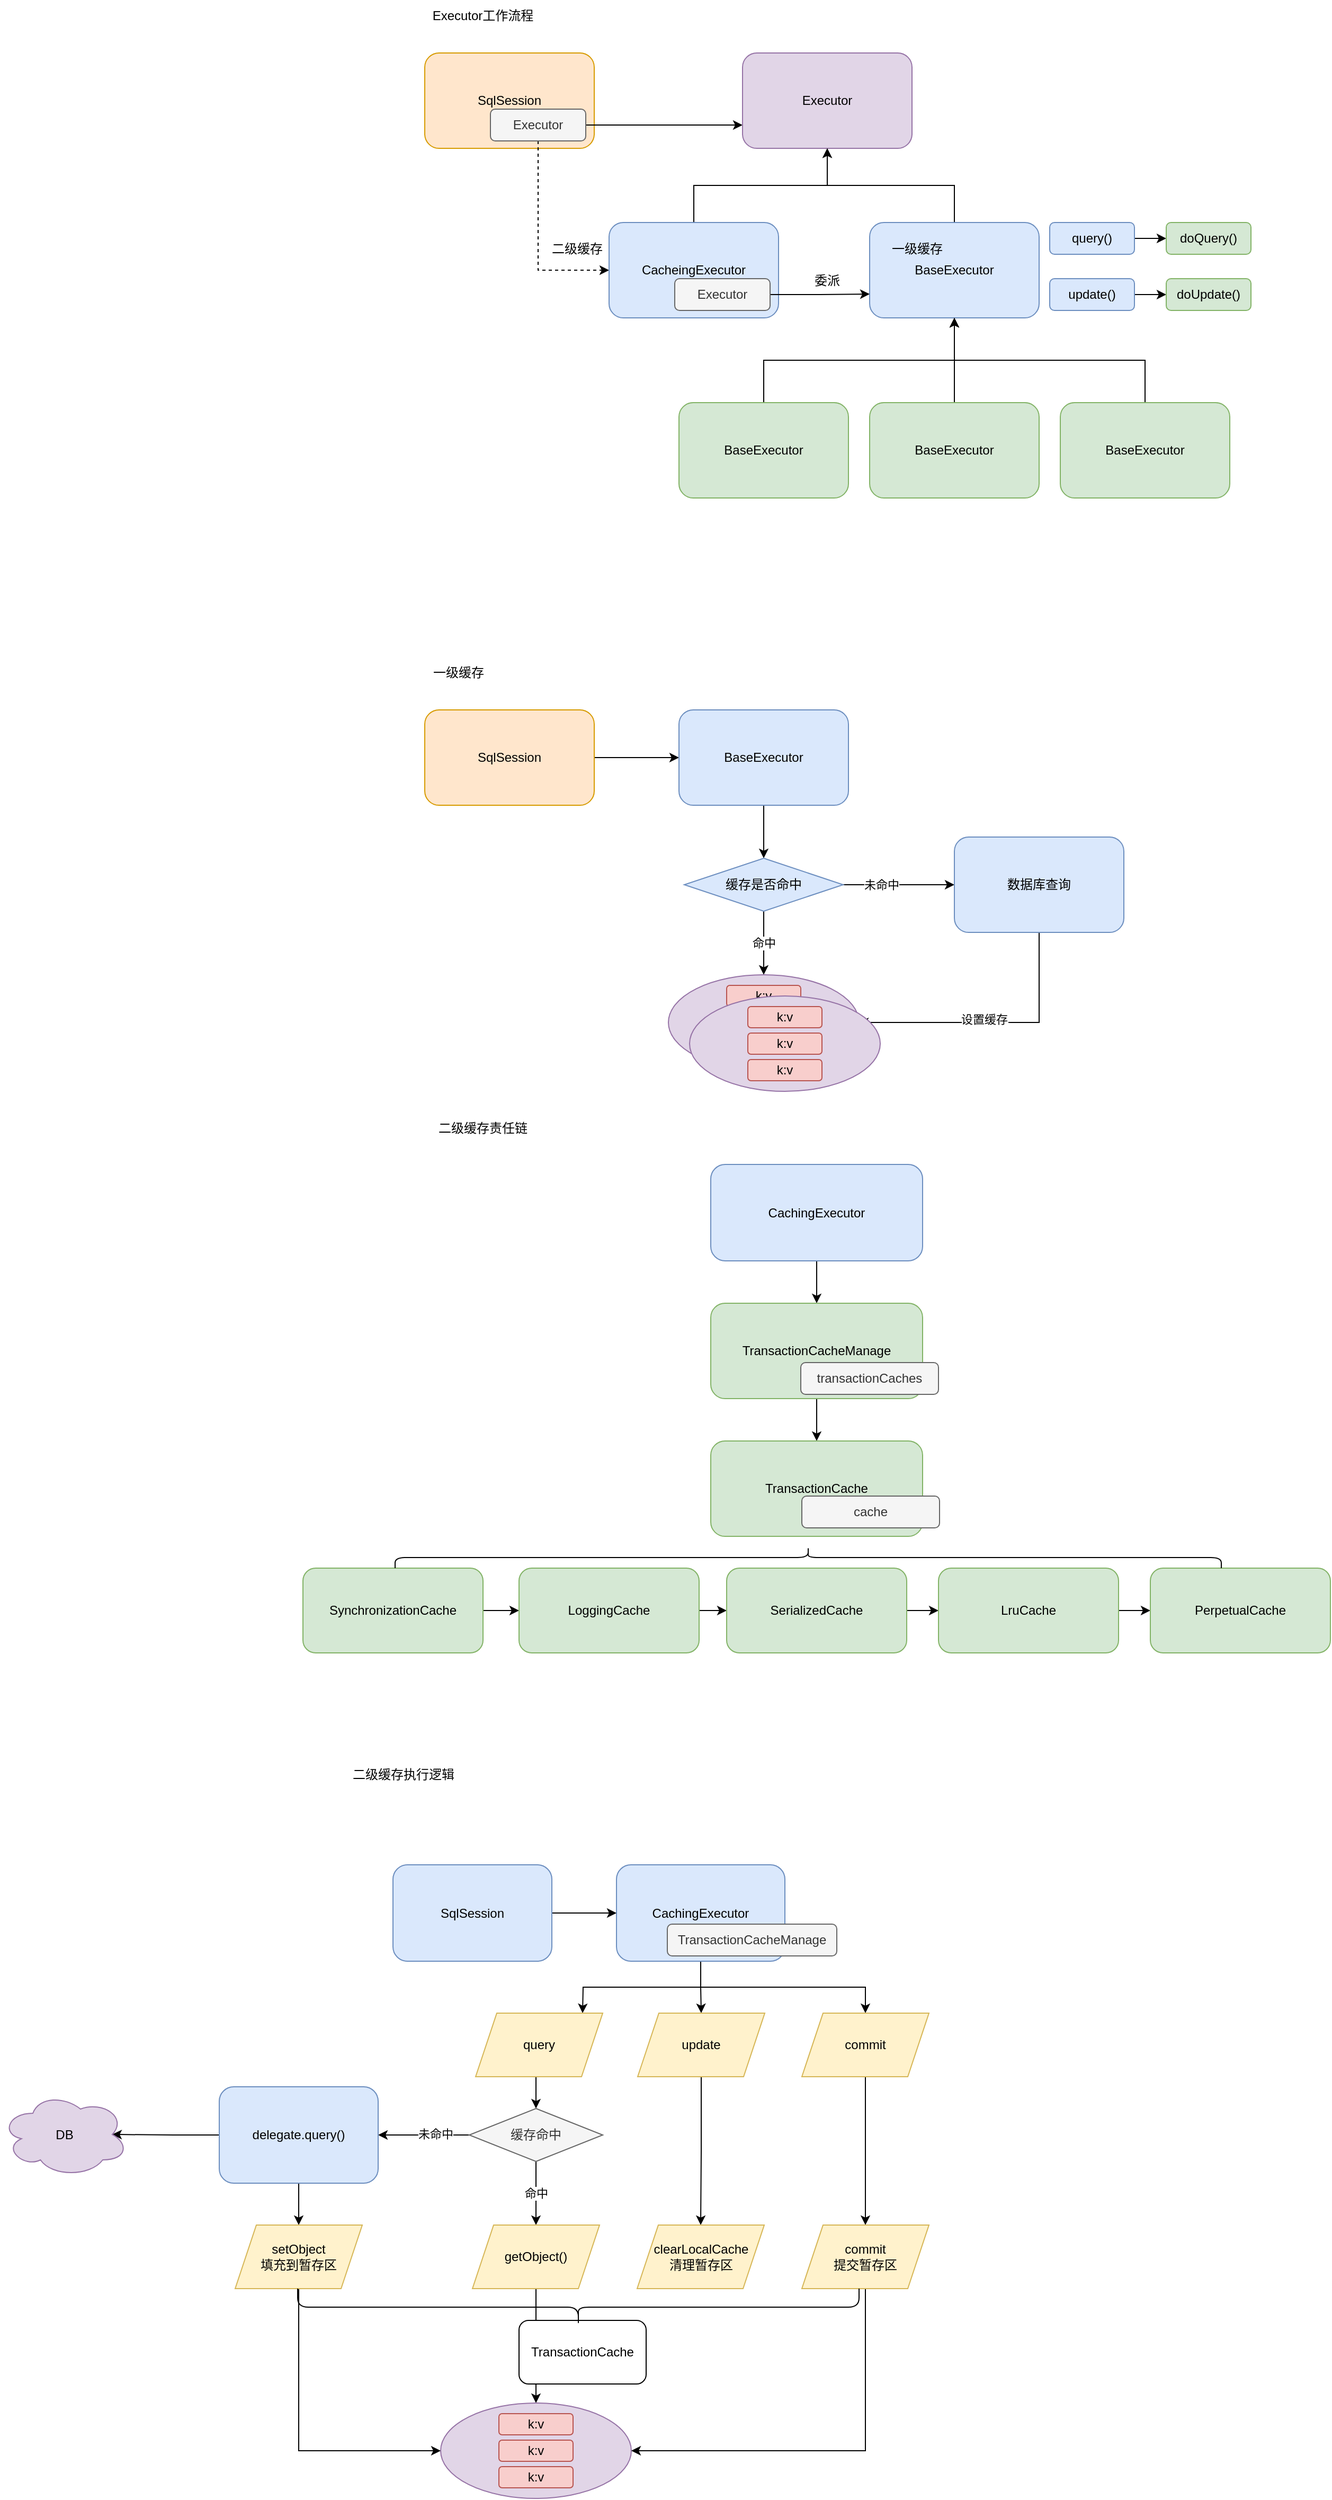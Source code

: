 <mxfile version="19.0.3" type="device"><diagram id="yn2aD1VzhjKvHNJ-hL4b" name="第 1 页"><mxGraphModel dx="2036" dy="892" grid="1" gridSize="10" guides="1" tooltips="1" connect="1" arrows="1" fold="1" page="1" pageScale="1" pageWidth="827" pageHeight="1169" math="0" shadow="0"><root><mxCell id="0"/><mxCell id="1" parent="0"/><mxCell id="I3Paq0wexaphFJKSGjat-1" value="SqlSession" style="rounded=1;whiteSpace=wrap;html=1;fillColor=#ffe6cc;strokeColor=#d79b00;" vertex="1" parent="1"><mxGeometry x="80" y="120" width="160" height="90" as="geometry"/></mxCell><mxCell id="I3Paq0wexaphFJKSGjat-3" style="edgeStyle=orthogonalEdgeStyle;rounded=0;orthogonalLoop=1;jettySize=auto;html=1;exitX=1;exitY=0.5;exitDx=0;exitDy=0;" edge="1" parent="1" source="I3Paq0wexaphFJKSGjat-2"><mxGeometry relative="1" as="geometry"><mxPoint x="380" y="188" as="targetPoint"/></mxGeometry></mxCell><mxCell id="I3Paq0wexaphFJKSGjat-28" style="edgeStyle=orthogonalEdgeStyle;rounded=0;orthogonalLoop=1;jettySize=auto;html=1;exitX=0.5;exitY=1;exitDx=0;exitDy=0;entryX=0;entryY=0.5;entryDx=0;entryDy=0;dashed=1;" edge="1" parent="1" source="I3Paq0wexaphFJKSGjat-2" target="I3Paq0wexaphFJKSGjat-7"><mxGeometry relative="1" as="geometry"/></mxCell><mxCell id="I3Paq0wexaphFJKSGjat-2" value="Executor" style="rounded=1;whiteSpace=wrap;html=1;fillColor=#f5f5f5;fontColor=#333333;strokeColor=#666666;" vertex="1" parent="1"><mxGeometry x="142" y="173" width="90" height="30" as="geometry"/></mxCell><mxCell id="I3Paq0wexaphFJKSGjat-5" value="Executor" style="rounded=1;whiteSpace=wrap;html=1;fillColor=#e1d5e7;strokeColor=#9673a6;" vertex="1" parent="1"><mxGeometry x="380" y="120" width="160" height="90" as="geometry"/></mxCell><mxCell id="I3Paq0wexaphFJKSGjat-10" style="edgeStyle=orthogonalEdgeStyle;rounded=0;orthogonalLoop=1;jettySize=auto;html=1;exitX=0.5;exitY=0;exitDx=0;exitDy=0;entryX=0.5;entryY=1;entryDx=0;entryDy=0;" edge="1" parent="1" source="I3Paq0wexaphFJKSGjat-7" target="I3Paq0wexaphFJKSGjat-5"><mxGeometry relative="1" as="geometry"/></mxCell><mxCell id="I3Paq0wexaphFJKSGjat-7" value="CacheingExecutor" style="rounded=1;whiteSpace=wrap;html=1;fillColor=#dae8fc;strokeColor=#6c8ebf;" vertex="1" parent="1"><mxGeometry x="254" y="280" width="160" height="90" as="geometry"/></mxCell><mxCell id="I3Paq0wexaphFJKSGjat-9" style="edgeStyle=orthogonalEdgeStyle;rounded=0;orthogonalLoop=1;jettySize=auto;html=1;exitX=0.5;exitY=0;exitDx=0;exitDy=0;entryX=0.5;entryY=1;entryDx=0;entryDy=0;" edge="1" parent="1" source="I3Paq0wexaphFJKSGjat-8" target="I3Paq0wexaphFJKSGjat-5"><mxGeometry relative="1" as="geometry"/></mxCell><mxCell id="I3Paq0wexaphFJKSGjat-8" value="BaseExecutor" style="rounded=1;whiteSpace=wrap;html=1;fillColor=#dae8fc;strokeColor=#6c8ebf;" vertex="1" parent="1"><mxGeometry x="500" y="280" width="160" height="90" as="geometry"/></mxCell><mxCell id="I3Paq0wexaphFJKSGjat-12" style="edgeStyle=orthogonalEdgeStyle;rounded=0;orthogonalLoop=1;jettySize=auto;html=1;exitX=1;exitY=0.5;exitDx=0;exitDy=0;entryX=0;entryY=0.75;entryDx=0;entryDy=0;" edge="1" parent="1" source="I3Paq0wexaphFJKSGjat-11" target="I3Paq0wexaphFJKSGjat-8"><mxGeometry relative="1" as="geometry"/></mxCell><mxCell id="I3Paq0wexaphFJKSGjat-11" value="Executor" style="rounded=1;whiteSpace=wrap;html=1;fillColor=#f5f5f5;fontColor=#333333;strokeColor=#666666;" vertex="1" parent="1"><mxGeometry x="316" y="333" width="90" height="30" as="geometry"/></mxCell><mxCell id="I3Paq0wexaphFJKSGjat-17" style="edgeStyle=orthogonalEdgeStyle;rounded=0;orthogonalLoop=1;jettySize=auto;html=1;exitX=0.5;exitY=0;exitDx=0;exitDy=0;entryX=0.5;entryY=1;entryDx=0;entryDy=0;" edge="1" parent="1" source="I3Paq0wexaphFJKSGjat-13" target="I3Paq0wexaphFJKSGjat-8"><mxGeometry relative="1" as="geometry"/></mxCell><mxCell id="I3Paq0wexaphFJKSGjat-13" value="BaseExecutor" style="rounded=1;whiteSpace=wrap;html=1;fillColor=#d5e8d4;strokeColor=#82b366;" vertex="1" parent="1"><mxGeometry x="680" y="450" width="160" height="90" as="geometry"/></mxCell><mxCell id="I3Paq0wexaphFJKSGjat-16" style="edgeStyle=orthogonalEdgeStyle;rounded=0;orthogonalLoop=1;jettySize=auto;html=1;exitX=0.5;exitY=0;exitDx=0;exitDy=0;entryX=0.5;entryY=1;entryDx=0;entryDy=0;" edge="1" parent="1" source="I3Paq0wexaphFJKSGjat-14" target="I3Paq0wexaphFJKSGjat-8"><mxGeometry relative="1" as="geometry"/></mxCell><mxCell id="I3Paq0wexaphFJKSGjat-14" value="BaseExecutor" style="rounded=1;whiteSpace=wrap;html=1;fillColor=#d5e8d4;strokeColor=#82b366;" vertex="1" parent="1"><mxGeometry x="500" y="450" width="160" height="90" as="geometry"/></mxCell><mxCell id="I3Paq0wexaphFJKSGjat-18" style="edgeStyle=orthogonalEdgeStyle;rounded=0;orthogonalLoop=1;jettySize=auto;html=1;exitX=0.5;exitY=0;exitDx=0;exitDy=0;entryX=0.5;entryY=1;entryDx=0;entryDy=0;" edge="1" parent="1" source="I3Paq0wexaphFJKSGjat-15" target="I3Paq0wexaphFJKSGjat-8"><mxGeometry relative="1" as="geometry"/></mxCell><mxCell id="I3Paq0wexaphFJKSGjat-15" value="BaseExecutor" style="rounded=1;whiteSpace=wrap;html=1;fillColor=#d5e8d4;strokeColor=#82b366;" vertex="1" parent="1"><mxGeometry x="320" y="450" width="160" height="90" as="geometry"/></mxCell><mxCell id="I3Paq0wexaphFJKSGjat-24" style="edgeStyle=orthogonalEdgeStyle;rounded=0;orthogonalLoop=1;jettySize=auto;html=1;exitX=1;exitY=0.5;exitDx=0;exitDy=0;entryX=0;entryY=0.5;entryDx=0;entryDy=0;" edge="1" parent="1" source="I3Paq0wexaphFJKSGjat-20" target="I3Paq0wexaphFJKSGjat-22"><mxGeometry relative="1" as="geometry"/></mxCell><mxCell id="I3Paq0wexaphFJKSGjat-20" value="query()" style="rounded=1;whiteSpace=wrap;html=1;fillColor=#dae8fc;strokeColor=#6c8ebf;" vertex="1" parent="1"><mxGeometry x="670" y="280" width="80" height="30" as="geometry"/></mxCell><mxCell id="I3Paq0wexaphFJKSGjat-25" style="edgeStyle=orthogonalEdgeStyle;rounded=0;orthogonalLoop=1;jettySize=auto;html=1;exitX=1;exitY=0.5;exitDx=0;exitDy=0;entryX=0;entryY=0.5;entryDx=0;entryDy=0;" edge="1" parent="1" source="I3Paq0wexaphFJKSGjat-21" target="I3Paq0wexaphFJKSGjat-23"><mxGeometry relative="1" as="geometry"/></mxCell><mxCell id="I3Paq0wexaphFJKSGjat-21" value="update()" style="rounded=1;whiteSpace=wrap;html=1;fillColor=#dae8fc;strokeColor=#6c8ebf;" vertex="1" parent="1"><mxGeometry x="670" y="333" width="80" height="30" as="geometry"/></mxCell><mxCell id="I3Paq0wexaphFJKSGjat-22" value="doQuery()" style="rounded=1;whiteSpace=wrap;html=1;fillColor=#d5e8d4;strokeColor=#82b366;" vertex="1" parent="1"><mxGeometry x="780" y="280" width="80" height="30" as="geometry"/></mxCell><mxCell id="I3Paq0wexaphFJKSGjat-23" value="doUpdate()" style="rounded=1;whiteSpace=wrap;html=1;fillColor=#d5e8d4;strokeColor=#82b366;" vertex="1" parent="1"><mxGeometry x="780" y="333" width="80" height="30" as="geometry"/></mxCell><mxCell id="I3Paq0wexaphFJKSGjat-26" value="委派" style="text;html=1;strokeColor=none;fillColor=none;align=center;verticalAlign=middle;whiteSpace=wrap;rounded=0;" vertex="1" parent="1"><mxGeometry x="430" y="320" width="60" height="30" as="geometry"/></mxCell><mxCell id="I3Paq0wexaphFJKSGjat-29" value="二级缓存" style="text;html=1;strokeColor=none;fillColor=none;align=center;verticalAlign=middle;whiteSpace=wrap;rounded=0;" vertex="1" parent="1"><mxGeometry x="194" y="290" width="60" height="30" as="geometry"/></mxCell><mxCell id="I3Paq0wexaphFJKSGjat-30" value="一级缓存" style="text;html=1;strokeColor=none;fillColor=none;align=center;verticalAlign=middle;whiteSpace=wrap;rounded=0;" vertex="1" parent="1"><mxGeometry x="500" y="290" width="90" height="30" as="geometry"/></mxCell><mxCell id="I3Paq0wexaphFJKSGjat-32" value="Executor工作流程" style="text;html=1;strokeColor=none;fillColor=none;align=center;verticalAlign=middle;whiteSpace=wrap;rounded=0;" vertex="1" parent="1"><mxGeometry x="80" y="70" width="110" height="30" as="geometry"/></mxCell><mxCell id="I3Paq0wexaphFJKSGjat-37" style="edgeStyle=orthogonalEdgeStyle;rounded=0;orthogonalLoop=1;jettySize=auto;html=1;exitX=1;exitY=0.5;exitDx=0;exitDy=0;" edge="1" parent="1" source="I3Paq0wexaphFJKSGjat-35"><mxGeometry relative="1" as="geometry"><mxPoint x="320" y="785" as="targetPoint"/></mxGeometry></mxCell><mxCell id="I3Paq0wexaphFJKSGjat-35" value="SqlSession" style="rounded=1;whiteSpace=wrap;html=1;fillColor=#ffe6cc;strokeColor=#d79b00;" vertex="1" parent="1"><mxGeometry x="80" y="740" width="160" height="90" as="geometry"/></mxCell><mxCell id="I3Paq0wexaphFJKSGjat-36" value="一级缓存" style="text;html=1;strokeColor=none;fillColor=none;align=center;verticalAlign=middle;whiteSpace=wrap;rounded=0;" vertex="1" parent="1"><mxGeometry x="82" y="690" width="60" height="30" as="geometry"/></mxCell><mxCell id="I3Paq0wexaphFJKSGjat-39" style="edgeStyle=orthogonalEdgeStyle;rounded=0;orthogonalLoop=1;jettySize=auto;html=1;exitX=0.5;exitY=1;exitDx=0;exitDy=0;" edge="1" parent="1" source="I3Paq0wexaphFJKSGjat-38"><mxGeometry relative="1" as="geometry"><mxPoint x="400" y="880" as="targetPoint"/></mxGeometry></mxCell><mxCell id="I3Paq0wexaphFJKSGjat-38" value="BaseExecutor" style="rounded=1;whiteSpace=wrap;html=1;fillColor=#dae8fc;strokeColor=#6c8ebf;" vertex="1" parent="1"><mxGeometry x="320" y="740" width="160" height="90" as="geometry"/></mxCell><mxCell id="I3Paq0wexaphFJKSGjat-42" value="命中" style="edgeStyle=orthogonalEdgeStyle;rounded=0;orthogonalLoop=1;jettySize=auto;html=1;exitX=0.5;exitY=1;exitDx=0;exitDy=0;" edge="1" parent="1" source="I3Paq0wexaphFJKSGjat-40" target="I3Paq0wexaphFJKSGjat-43"><mxGeometry relative="1" as="geometry"><mxPoint x="400" y="990" as="targetPoint"/></mxGeometry></mxCell><mxCell id="I3Paq0wexaphFJKSGjat-47" style="edgeStyle=orthogonalEdgeStyle;rounded=0;orthogonalLoop=1;jettySize=auto;html=1;exitX=1;exitY=0.5;exitDx=0;exitDy=0;" edge="1" parent="1" source="I3Paq0wexaphFJKSGjat-40"><mxGeometry relative="1" as="geometry"><mxPoint x="580" y="905" as="targetPoint"/></mxGeometry></mxCell><mxCell id="I3Paq0wexaphFJKSGjat-48" value="未命中" style="edgeLabel;html=1;align=center;verticalAlign=middle;resizable=0;points=[];" vertex="1" connectable="0" parent="I3Paq0wexaphFJKSGjat-47"><mxGeometry x="-0.321" relative="1" as="geometry"><mxPoint as="offset"/></mxGeometry></mxCell><mxCell id="I3Paq0wexaphFJKSGjat-40" value="缓存是否命中" style="rhombus;whiteSpace=wrap;html=1;fillColor=#dae8fc;strokeColor=#6c8ebf;" vertex="1" parent="1"><mxGeometry x="325" y="880" width="150" height="50" as="geometry"/></mxCell><mxCell id="I3Paq0wexaphFJKSGjat-43" value="" style="ellipse;whiteSpace=wrap;html=1;fillColor=#e1d5e7;strokeColor=#9673a6;" vertex="1" parent="1"><mxGeometry x="310" y="990" width="180" height="90" as="geometry"/></mxCell><mxCell id="I3Paq0wexaphFJKSGjat-44" value="k:v" style="rounded=1;whiteSpace=wrap;html=1;fillColor=#f8cecc;strokeColor=#b85450;" vertex="1" parent="1"><mxGeometry x="365" y="1000" width="70" height="20" as="geometry"/></mxCell><mxCell id="I3Paq0wexaphFJKSGjat-45" value="k:v" style="rounded=1;whiteSpace=wrap;html=1;fillColor=#f8cecc;strokeColor=#b85450;" vertex="1" parent="1"><mxGeometry x="365" y="1025" width="70" height="20" as="geometry"/></mxCell><mxCell id="I3Paq0wexaphFJKSGjat-46" value="k:v" style="rounded=1;whiteSpace=wrap;html=1;fillColor=#f8cecc;strokeColor=#b85450;" vertex="1" parent="1"><mxGeometry x="365" y="1050" width="70" height="20" as="geometry"/></mxCell><mxCell id="I3Paq0wexaphFJKSGjat-50" style="edgeStyle=orthogonalEdgeStyle;rounded=0;orthogonalLoop=1;jettySize=auto;html=1;exitX=0.5;exitY=1;exitDx=0;exitDy=0;entryX=1;entryY=0.5;entryDx=0;entryDy=0;" edge="1" parent="1" source="I3Paq0wexaphFJKSGjat-49" target="I3Paq0wexaphFJKSGjat-43"><mxGeometry relative="1" as="geometry"/></mxCell><mxCell id="I3Paq0wexaphFJKSGjat-51" value="设置缓存" style="edgeLabel;html=1;align=center;verticalAlign=middle;resizable=0;points=[];" vertex="1" connectable="0" parent="I3Paq0wexaphFJKSGjat-50"><mxGeometry x="0.077" y="-3" relative="1" as="geometry"><mxPoint as="offset"/></mxGeometry></mxCell><mxCell id="I3Paq0wexaphFJKSGjat-49" value="数据库查询" style="rounded=1;whiteSpace=wrap;html=1;fillColor=#dae8fc;strokeColor=#6c8ebf;" vertex="1" parent="1"><mxGeometry x="580" y="860" width="160" height="90" as="geometry"/></mxCell><mxCell id="I3Paq0wexaphFJKSGjat-52" value="二级缓存责任链" style="text;html=1;strokeColor=none;fillColor=none;align=center;verticalAlign=middle;whiteSpace=wrap;rounded=0;" vertex="1" parent="1"><mxGeometry x="90" y="1120" width="90" height="30" as="geometry"/></mxCell><mxCell id="I3Paq0wexaphFJKSGjat-55" style="edgeStyle=orthogonalEdgeStyle;rounded=0;orthogonalLoop=1;jettySize=auto;html=1;exitX=0.5;exitY=1;exitDx=0;exitDy=0;" edge="1" parent="1" source="I3Paq0wexaphFJKSGjat-53" target="I3Paq0wexaphFJKSGjat-54"><mxGeometry relative="1" as="geometry"/></mxCell><mxCell id="I3Paq0wexaphFJKSGjat-53" value="CachingExecutor" style="rounded=1;whiteSpace=wrap;html=1;fillColor=#dae8fc;strokeColor=#6c8ebf;" vertex="1" parent="1"><mxGeometry x="350" y="1169" width="200" height="91" as="geometry"/></mxCell><mxCell id="I3Paq0wexaphFJKSGjat-57" style="edgeStyle=orthogonalEdgeStyle;rounded=0;orthogonalLoop=1;jettySize=auto;html=1;exitX=0.5;exitY=1;exitDx=0;exitDy=0;" edge="1" parent="1" source="I3Paq0wexaphFJKSGjat-54"><mxGeometry relative="1" as="geometry"><mxPoint x="450" y="1430" as="targetPoint"/></mxGeometry></mxCell><mxCell id="I3Paq0wexaphFJKSGjat-54" value="TransactionCacheManage" style="rounded=1;whiteSpace=wrap;html=1;fillColor=#d5e8d4;strokeColor=#82b366;" vertex="1" parent="1"><mxGeometry x="350" y="1300" width="200" height="90" as="geometry"/></mxCell><mxCell id="I3Paq0wexaphFJKSGjat-56" value="transactionCaches" style="rounded=1;whiteSpace=wrap;html=1;fillColor=#f5f5f5;fontColor=#333333;strokeColor=#666666;" vertex="1" parent="1"><mxGeometry x="435" y="1356" width="130" height="30" as="geometry"/></mxCell><mxCell id="I3Paq0wexaphFJKSGjat-58" value="TransactionCache" style="rounded=1;whiteSpace=wrap;html=1;fillColor=#d5e8d4;strokeColor=#82b366;" vertex="1" parent="1"><mxGeometry x="350" y="1430" width="200" height="90" as="geometry"/></mxCell><mxCell id="I3Paq0wexaphFJKSGjat-64" style="edgeStyle=orthogonalEdgeStyle;rounded=0;orthogonalLoop=1;jettySize=auto;html=1;exitX=1;exitY=0.5;exitDx=0;exitDy=0;entryX=0;entryY=0.5;entryDx=0;entryDy=0;" edge="1" parent="1" source="I3Paq0wexaphFJKSGjat-59" target="I3Paq0wexaphFJKSGjat-60"><mxGeometry relative="1" as="geometry"/></mxCell><mxCell id="I3Paq0wexaphFJKSGjat-59" value="SynchronizationCache" style="rounded=1;whiteSpace=wrap;html=1;fillColor=#d5e8d4;strokeColor=#82b366;" vertex="1" parent="1"><mxGeometry x="-35" y="1550" width="170" height="80" as="geometry"/></mxCell><mxCell id="I3Paq0wexaphFJKSGjat-65" style="edgeStyle=orthogonalEdgeStyle;rounded=0;orthogonalLoop=1;jettySize=auto;html=1;exitX=1;exitY=0.5;exitDx=0;exitDy=0;entryX=0;entryY=0.5;entryDx=0;entryDy=0;" edge="1" parent="1" source="I3Paq0wexaphFJKSGjat-60" target="I3Paq0wexaphFJKSGjat-61"><mxGeometry relative="1" as="geometry"/></mxCell><mxCell id="I3Paq0wexaphFJKSGjat-60" value="LoggingCache" style="rounded=1;whiteSpace=wrap;html=1;fillColor=#d5e8d4;strokeColor=#82b366;" vertex="1" parent="1"><mxGeometry x="169" y="1550" width="170" height="80" as="geometry"/></mxCell><mxCell id="I3Paq0wexaphFJKSGjat-66" style="edgeStyle=orthogonalEdgeStyle;rounded=0;orthogonalLoop=1;jettySize=auto;html=1;exitX=1;exitY=0.5;exitDx=0;exitDy=0;entryX=0;entryY=0.5;entryDx=0;entryDy=0;" edge="1" parent="1" source="I3Paq0wexaphFJKSGjat-61" target="I3Paq0wexaphFJKSGjat-62"><mxGeometry relative="1" as="geometry"/></mxCell><mxCell id="I3Paq0wexaphFJKSGjat-61" value="SerializedCache" style="rounded=1;whiteSpace=wrap;html=1;fillColor=#d5e8d4;strokeColor=#82b366;" vertex="1" parent="1"><mxGeometry x="365" y="1550" width="170" height="80" as="geometry"/></mxCell><mxCell id="I3Paq0wexaphFJKSGjat-67" style="edgeStyle=orthogonalEdgeStyle;rounded=0;orthogonalLoop=1;jettySize=auto;html=1;exitX=1;exitY=0.5;exitDx=0;exitDy=0;" edge="1" parent="1" source="I3Paq0wexaphFJKSGjat-62" target="I3Paq0wexaphFJKSGjat-63"><mxGeometry relative="1" as="geometry"/></mxCell><mxCell id="I3Paq0wexaphFJKSGjat-62" value="LruCache" style="rounded=1;whiteSpace=wrap;html=1;fillColor=#d5e8d4;strokeColor=#82b366;" vertex="1" parent="1"><mxGeometry x="565" y="1550" width="170" height="80" as="geometry"/></mxCell><mxCell id="I3Paq0wexaphFJKSGjat-63" value="PerpetualCache" style="rounded=1;whiteSpace=wrap;html=1;fillColor=#d5e8d4;strokeColor=#82b366;" vertex="1" parent="1"><mxGeometry x="765" y="1550" width="170" height="80" as="geometry"/></mxCell><mxCell id="I3Paq0wexaphFJKSGjat-69" value="cache" style="rounded=1;whiteSpace=wrap;html=1;fillColor=#f5f5f5;fontColor=#333333;strokeColor=#666666;" vertex="1" parent="1"><mxGeometry x="436" y="1482" width="130" height="30" as="geometry"/></mxCell><mxCell id="I3Paq0wexaphFJKSGjat-70" value="" style="shape=curlyBracket;whiteSpace=wrap;html=1;rounded=1;flipH=1;rotation=-90;" vertex="1" parent="1"><mxGeometry x="432" y="1150" width="20" height="780" as="geometry"/></mxCell><mxCell id="I3Paq0wexaphFJKSGjat-71" value="二级缓存执行逻辑" style="text;html=1;strokeColor=none;fillColor=none;align=center;verticalAlign=middle;whiteSpace=wrap;rounded=0;" vertex="1" parent="1"><mxGeometry y="1730" width="120" height="30" as="geometry"/></mxCell><mxCell id="I3Paq0wexaphFJKSGjat-79" style="edgeStyle=orthogonalEdgeStyle;rounded=0;orthogonalLoop=1;jettySize=auto;html=1;exitX=0.5;exitY=1;exitDx=0;exitDy=0;entryX=0.5;entryY=0;entryDx=0;entryDy=0;" edge="1" parent="1" source="I3Paq0wexaphFJKSGjat-72"><mxGeometry relative="1" as="geometry"><mxPoint x="229" y="1970" as="targetPoint"/></mxGeometry></mxCell><mxCell id="I3Paq0wexaphFJKSGjat-107" style="edgeStyle=orthogonalEdgeStyle;rounded=0;orthogonalLoop=1;jettySize=auto;html=1;exitX=0.5;exitY=1;exitDx=0;exitDy=0;" edge="1" parent="1" source="I3Paq0wexaphFJKSGjat-72" target="I3Paq0wexaphFJKSGjat-104"><mxGeometry relative="1" as="geometry"/></mxCell><mxCell id="I3Paq0wexaphFJKSGjat-108" style="edgeStyle=orthogonalEdgeStyle;rounded=0;orthogonalLoop=1;jettySize=auto;html=1;exitX=0.5;exitY=1;exitDx=0;exitDy=0;" edge="1" parent="1" source="I3Paq0wexaphFJKSGjat-72" target="I3Paq0wexaphFJKSGjat-105"><mxGeometry relative="1" as="geometry"/></mxCell><mxCell id="I3Paq0wexaphFJKSGjat-72" value="CachingExecutor" style="rounded=1;whiteSpace=wrap;html=1;fillColor=#dae8fc;strokeColor=#6c8ebf;" vertex="1" parent="1"><mxGeometry x="261" y="1830" width="159" height="91" as="geometry"/></mxCell><mxCell id="I3Paq0wexaphFJKSGjat-75" style="edgeStyle=orthogonalEdgeStyle;rounded=0;orthogonalLoop=1;jettySize=auto;html=1;exitX=1;exitY=0.5;exitDx=0;exitDy=0;entryX=0;entryY=0.5;entryDx=0;entryDy=0;" edge="1" parent="1" source="I3Paq0wexaphFJKSGjat-73" target="I3Paq0wexaphFJKSGjat-72"><mxGeometry relative="1" as="geometry"/></mxCell><mxCell id="I3Paq0wexaphFJKSGjat-73" value="SqlSession" style="rounded=1;whiteSpace=wrap;html=1;fillColor=#dae8fc;strokeColor=#6c8ebf;" vertex="1" parent="1"><mxGeometry x="50" y="1830" width="150" height="91" as="geometry"/></mxCell><mxCell id="I3Paq0wexaphFJKSGjat-76" value="TransactionCacheManage" style="rounded=1;whiteSpace=wrap;html=1;fillColor=#f5f5f5;strokeColor=#666666;fontColor=#333333;" vertex="1" parent="1"><mxGeometry x="309" y="1886" width="160" height="30" as="geometry"/></mxCell><mxCell id="I3Paq0wexaphFJKSGjat-82" style="edgeStyle=orthogonalEdgeStyle;rounded=0;orthogonalLoop=1;jettySize=auto;html=1;exitX=0.5;exitY=1;exitDx=0;exitDy=0;entryX=0.5;entryY=0;entryDx=0;entryDy=0;" edge="1" parent="1" target="I3Paq0wexaphFJKSGjat-80"><mxGeometry relative="1" as="geometry"><mxPoint x="185" y="2030" as="sourcePoint"/></mxGeometry></mxCell><mxCell id="I3Paq0wexaphFJKSGjat-90" value="命中" style="edgeStyle=orthogonalEdgeStyle;rounded=0;orthogonalLoop=1;jettySize=auto;html=1;exitX=0.5;exitY=1;exitDx=0;exitDy=0;entryX=0.5;entryY=0;entryDx=0;entryDy=0;" edge="1" parent="1" source="I3Paq0wexaphFJKSGjat-80" target="I3Paq0wexaphFJKSGjat-109"><mxGeometry relative="1" as="geometry"><mxPoint x="185" y="2155" as="targetPoint"/></mxGeometry></mxCell><mxCell id="I3Paq0wexaphFJKSGjat-91" style="edgeStyle=orthogonalEdgeStyle;rounded=0;orthogonalLoop=1;jettySize=auto;html=1;exitX=0;exitY=0.5;exitDx=0;exitDy=0;" edge="1" parent="1" source="I3Paq0wexaphFJKSGjat-80"><mxGeometry relative="1" as="geometry"><mxPoint x="36" y="2085" as="targetPoint"/></mxGeometry></mxCell><mxCell id="I3Paq0wexaphFJKSGjat-92" value="未命中" style="edgeLabel;html=1;align=center;verticalAlign=middle;resizable=0;points=[];" vertex="1" connectable="0" parent="I3Paq0wexaphFJKSGjat-91"><mxGeometry x="-0.248" y="-1" relative="1" as="geometry"><mxPoint as="offset"/></mxGeometry></mxCell><mxCell id="I3Paq0wexaphFJKSGjat-80" value="缓存命中" style="rhombus;whiteSpace=wrap;html=1;fillColor=#f5f5f5;fontColor=#333333;strokeColor=#666666;" vertex="1" parent="1"><mxGeometry x="122" y="2060" width="126" height="50" as="geometry"/></mxCell><mxCell id="I3Paq0wexaphFJKSGjat-93" value="" style="ellipse;whiteSpace=wrap;html=1;fillColor=#e1d5e7;strokeColor=#9673a6;" vertex="1" parent="1"><mxGeometry x="330" y="1010" width="180" height="90" as="geometry"/></mxCell><mxCell id="I3Paq0wexaphFJKSGjat-94" value="k:v" style="rounded=1;whiteSpace=wrap;html=1;fillColor=#f8cecc;strokeColor=#b85450;" vertex="1" parent="1"><mxGeometry x="385" y="1020" width="70" height="20" as="geometry"/></mxCell><mxCell id="I3Paq0wexaphFJKSGjat-95" value="k:v" style="rounded=1;whiteSpace=wrap;html=1;fillColor=#f8cecc;strokeColor=#b85450;" vertex="1" parent="1"><mxGeometry x="385" y="1045" width="70" height="20" as="geometry"/></mxCell><mxCell id="I3Paq0wexaphFJKSGjat-96" value="k:v" style="rounded=1;whiteSpace=wrap;html=1;fillColor=#f8cecc;strokeColor=#b85450;" vertex="1" parent="1"><mxGeometry x="385" y="1070" width="70" height="20" as="geometry"/></mxCell><mxCell id="I3Paq0wexaphFJKSGjat-113" style="edgeStyle=orthogonalEdgeStyle;rounded=0;orthogonalLoop=1;jettySize=auto;html=1;exitX=0;exitY=0.5;exitDx=0;exitDy=0;entryX=0.875;entryY=0.5;entryDx=0;entryDy=0;entryPerimeter=0;" edge="1" parent="1" source="I3Paq0wexaphFJKSGjat-97" target="I3Paq0wexaphFJKSGjat-99"><mxGeometry relative="1" as="geometry"/></mxCell><mxCell id="I3Paq0wexaphFJKSGjat-114" style="edgeStyle=orthogonalEdgeStyle;rounded=0;orthogonalLoop=1;jettySize=auto;html=1;exitX=0.5;exitY=1;exitDx=0;exitDy=0;entryX=0.5;entryY=0;entryDx=0;entryDy=0;" edge="1" parent="1" source="I3Paq0wexaphFJKSGjat-97" target="I3Paq0wexaphFJKSGjat-115"><mxGeometry relative="1" as="geometry"><mxPoint x="-39" y="2160" as="targetPoint"/></mxGeometry></mxCell><mxCell id="I3Paq0wexaphFJKSGjat-97" value="delegate.query()" style="rounded=1;whiteSpace=wrap;html=1;fillColor=#dae8fc;strokeColor=#6c8ebf;" vertex="1" parent="1"><mxGeometry x="-114" y="2039.5" width="150" height="91" as="geometry"/></mxCell><mxCell id="I3Paq0wexaphFJKSGjat-99" value="DB" style="ellipse;shape=cloud;whiteSpace=wrap;html=1;fillColor=#e1d5e7;strokeColor=#9673a6;" vertex="1" parent="1"><mxGeometry x="-320" y="2044.5" width="120" height="80" as="geometry"/></mxCell><mxCell id="I3Paq0wexaphFJKSGjat-101" value="query" style="shape=parallelogram;perimeter=parallelogramPerimeter;whiteSpace=wrap;html=1;fixedSize=1;fillColor=#fff2cc;strokeColor=#d6b656;" vertex="1" parent="1"><mxGeometry x="128" y="1970" width="120" height="60" as="geometry"/></mxCell><mxCell id="I3Paq0wexaphFJKSGjat-117" style="edgeStyle=orthogonalEdgeStyle;rounded=0;orthogonalLoop=1;jettySize=auto;html=1;exitX=0.5;exitY=1;exitDx=0;exitDy=0;entryX=0.5;entryY=0;entryDx=0;entryDy=0;" edge="1" parent="1" source="I3Paq0wexaphFJKSGjat-104" target="I3Paq0wexaphFJKSGjat-119"><mxGeometry relative="1" as="geometry"><mxPoint x="341" y="2140" as="targetPoint"/></mxGeometry></mxCell><mxCell id="I3Paq0wexaphFJKSGjat-104" value="update" style="shape=parallelogram;perimeter=parallelogramPerimeter;whiteSpace=wrap;html=1;fixedSize=1;fillColor=#fff2cc;strokeColor=#d6b656;" vertex="1" parent="1"><mxGeometry x="281" y="1970" width="120" height="60" as="geometry"/></mxCell><mxCell id="I3Paq0wexaphFJKSGjat-121" style="edgeStyle=orthogonalEdgeStyle;rounded=0;orthogonalLoop=1;jettySize=auto;html=1;exitX=0.5;exitY=1;exitDx=0;exitDy=0;entryX=0.5;entryY=0;entryDx=0;entryDy=0;" edge="1" parent="1" source="I3Paq0wexaphFJKSGjat-105" target="I3Paq0wexaphFJKSGjat-120"><mxGeometry relative="1" as="geometry"/></mxCell><mxCell id="I3Paq0wexaphFJKSGjat-105" value="commit" style="shape=parallelogram;perimeter=parallelogramPerimeter;whiteSpace=wrap;html=1;fixedSize=1;fillColor=#fff2cc;strokeColor=#d6b656;" vertex="1" parent="1"><mxGeometry x="436" y="1970" width="120" height="60" as="geometry"/></mxCell><mxCell id="I3Paq0wexaphFJKSGjat-112" style="edgeStyle=orthogonalEdgeStyle;rounded=0;orthogonalLoop=1;jettySize=auto;html=1;exitX=0.5;exitY=1;exitDx=0;exitDy=0;entryX=0.5;entryY=0;entryDx=0;entryDy=0;" edge="1" parent="1" source="I3Paq0wexaphFJKSGjat-109" target="I3Paq0wexaphFJKSGjat-86"><mxGeometry relative="1" as="geometry"/></mxCell><mxCell id="I3Paq0wexaphFJKSGjat-109" value="getObject()" style="shape=parallelogram;perimeter=parallelogramPerimeter;whiteSpace=wrap;html=1;fixedSize=1;fillColor=#fff2cc;strokeColor=#d6b656;" vertex="1" parent="1"><mxGeometry x="125" y="2170" width="120" height="60" as="geometry"/></mxCell><mxCell id="I3Paq0wexaphFJKSGjat-110" value="" style="group" vertex="1" connectable="0" parent="1"><mxGeometry x="95" y="2338" width="180" height="90" as="geometry"/></mxCell><mxCell id="I3Paq0wexaphFJKSGjat-86" value="" style="ellipse;whiteSpace=wrap;html=1;fillColor=#e1d5e7;strokeColor=#9673a6;" vertex="1" parent="I3Paq0wexaphFJKSGjat-110"><mxGeometry width="180" height="90" as="geometry"/></mxCell><mxCell id="I3Paq0wexaphFJKSGjat-87" value="k:v" style="rounded=1;whiteSpace=wrap;html=1;fillColor=#f8cecc;strokeColor=#b85450;" vertex="1" parent="I3Paq0wexaphFJKSGjat-110"><mxGeometry x="55" y="10" width="70" height="20" as="geometry"/></mxCell><mxCell id="I3Paq0wexaphFJKSGjat-88" value="k:v" style="rounded=1;whiteSpace=wrap;html=1;fillColor=#f8cecc;strokeColor=#b85450;" vertex="1" parent="I3Paq0wexaphFJKSGjat-110"><mxGeometry x="55" y="35" width="70" height="20" as="geometry"/></mxCell><mxCell id="I3Paq0wexaphFJKSGjat-89" value="k:v" style="rounded=1;whiteSpace=wrap;html=1;fillColor=#f8cecc;strokeColor=#b85450;" vertex="1" parent="I3Paq0wexaphFJKSGjat-110"><mxGeometry x="55" y="60" width="70" height="20" as="geometry"/></mxCell><mxCell id="I3Paq0wexaphFJKSGjat-116" style="edgeStyle=orthogonalEdgeStyle;rounded=0;orthogonalLoop=1;jettySize=auto;html=1;exitX=0.5;exitY=1;exitDx=0;exitDy=0;entryX=0;entryY=0.5;entryDx=0;entryDy=0;" edge="1" parent="1" source="I3Paq0wexaphFJKSGjat-115" target="I3Paq0wexaphFJKSGjat-86"><mxGeometry relative="1" as="geometry"/></mxCell><mxCell id="I3Paq0wexaphFJKSGjat-115" value="setObject&lt;br&gt;填充到暂存区" style="shape=parallelogram;perimeter=parallelogramPerimeter;whiteSpace=wrap;html=1;fixedSize=1;fillColor=#fff2cc;strokeColor=#d6b656;" vertex="1" parent="1"><mxGeometry x="-99" y="2170" width="120" height="60" as="geometry"/></mxCell><mxCell id="I3Paq0wexaphFJKSGjat-119" value="clearLocalCache&lt;br&gt;清理暂存区" style="shape=parallelogram;perimeter=parallelogramPerimeter;whiteSpace=wrap;html=1;fixedSize=1;fillColor=#fff2cc;strokeColor=#d6b656;" vertex="1" parent="1"><mxGeometry x="280.5" y="2170" width="120" height="60" as="geometry"/></mxCell><mxCell id="I3Paq0wexaphFJKSGjat-122" style="edgeStyle=orthogonalEdgeStyle;rounded=0;orthogonalLoop=1;jettySize=auto;html=1;exitX=0.5;exitY=1;exitDx=0;exitDy=0;entryX=1;entryY=0.5;entryDx=0;entryDy=0;" edge="1" parent="1" source="I3Paq0wexaphFJKSGjat-120" target="I3Paq0wexaphFJKSGjat-86"><mxGeometry relative="1" as="geometry"/></mxCell><mxCell id="I3Paq0wexaphFJKSGjat-120" value="commit&lt;br&gt;提交暂存区" style="shape=parallelogram;perimeter=parallelogramPerimeter;whiteSpace=wrap;html=1;fixedSize=1;fillColor=#fff2cc;strokeColor=#d6b656;" vertex="1" parent="1"><mxGeometry x="436" y="2170" width="120" height="60" as="geometry"/></mxCell><mxCell id="I3Paq0wexaphFJKSGjat-123" value="TransactionCache" style="rounded=1;whiteSpace=wrap;html=1;" vertex="1" parent="1"><mxGeometry x="169" y="2260" width="120" height="60" as="geometry"/></mxCell><mxCell id="I3Paq0wexaphFJKSGjat-124" value="" style="shape=curlyBracket;whiteSpace=wrap;html=1;rounded=1;rotation=-90;" vertex="1" parent="1"><mxGeometry x="207.5" y="1982.5" width="35" height="530" as="geometry"/></mxCell></root></mxGraphModel></diagram></mxfile>
